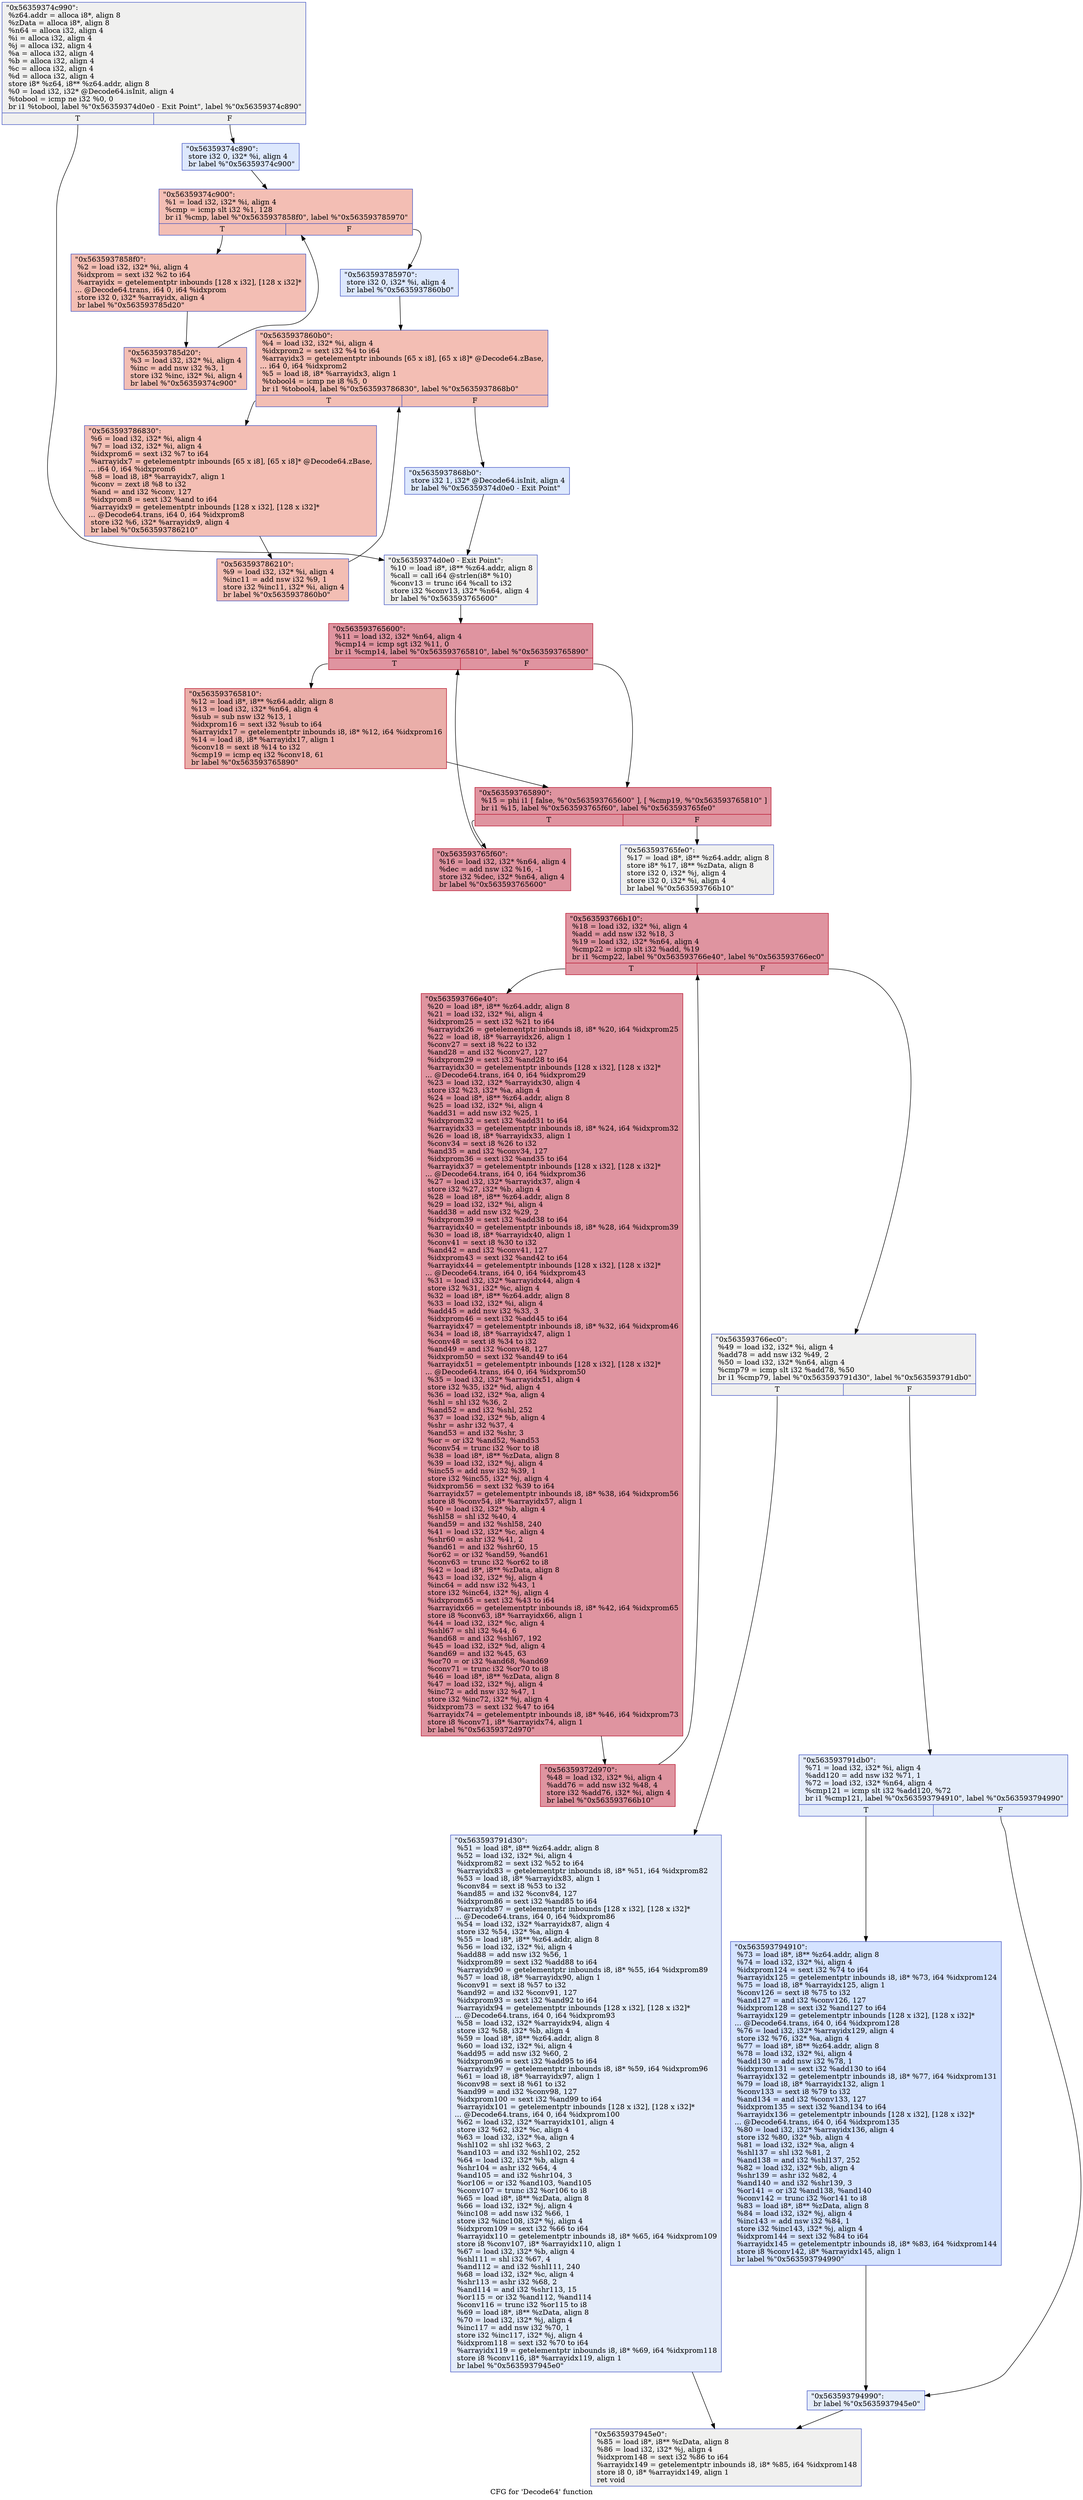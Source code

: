 digraph "CFG for 'Decode64' function" {
	label="CFG for 'Decode64' function";

	Node0x56359374c990 [shape=record,color="#3d50c3ff", style=filled, fillcolor="#dedcdb70",label="{\"0x56359374c990\":\l  %z64.addr = alloca i8*, align 8\l  %zData = alloca i8*, align 8\l  %n64 = alloca i32, align 4\l  %i = alloca i32, align 4\l  %j = alloca i32, align 4\l  %a = alloca i32, align 4\l  %b = alloca i32, align 4\l  %c = alloca i32, align 4\l  %d = alloca i32, align 4\l  store i8* %z64, i8** %z64.addr, align 8\l  %0 = load i32, i32* @Decode64.isInit, align 4\l  %tobool = icmp ne i32 %0, 0\l  br i1 %tobool, label %\"0x56359374d0e0 - Exit Point\", label %\"0x56359374c890\"\l|{<s0>T|<s1>F}}"];
	Node0x56359374c990:s0 -> Node0x56359374d0e0;
	Node0x56359374c990:s1 -> Node0x56359374c890;
	Node0x56359374c890 [shape=record,color="#3d50c3ff", style=filled, fillcolor="#b2ccfb70",label="{\"0x56359374c890\":                                 \l  store i32 0, i32* %i, align 4\l  br label %\"0x56359374c900\"\l}"];
	Node0x56359374c890 -> Node0x56359374c900;
	Node0x56359374c900 [shape=record,color="#3d50c3ff", style=filled, fillcolor="#e36c5570",label="{\"0x56359374c900\":                                 \l  %1 = load i32, i32* %i, align 4\l  %cmp = icmp slt i32 %1, 128\l  br i1 %cmp, label %\"0x5635937858f0\", label %\"0x563593785970\"\l|{<s0>T|<s1>F}}"];
	Node0x56359374c900:s0 -> Node0x5635937858f0;
	Node0x56359374c900:s1 -> Node0x563593785970;
	Node0x5635937858f0 [shape=record,color="#3d50c3ff", style=filled, fillcolor="#e36c5570",label="{\"0x5635937858f0\":                                 \l  %2 = load i32, i32* %i, align 4\l  %idxprom = sext i32 %2 to i64\l  %arrayidx = getelementptr inbounds [128 x i32], [128 x i32]*\l... @Decode64.trans, i64 0, i64 %idxprom\l  store i32 0, i32* %arrayidx, align 4\l  br label %\"0x563593785d20\"\l}"];
	Node0x5635937858f0 -> Node0x563593785d20;
	Node0x563593785d20 [shape=record,color="#3d50c3ff", style=filled, fillcolor="#e36c5570",label="{\"0x563593785d20\":                                 \l  %3 = load i32, i32* %i, align 4\l  %inc = add nsw i32 %3, 1\l  store i32 %inc, i32* %i, align 4\l  br label %\"0x56359374c900\"\l}"];
	Node0x563593785d20 -> Node0x56359374c900;
	Node0x563593785970 [shape=record,color="#3d50c3ff", style=filled, fillcolor="#b2ccfb70",label="{\"0x563593785970\":                                 \l  store i32 0, i32* %i, align 4\l  br label %\"0x5635937860b0\"\l}"];
	Node0x563593785970 -> Node0x5635937860b0;
	Node0x5635937860b0 [shape=record,color="#3d50c3ff", style=filled, fillcolor="#e36c5570",label="{\"0x5635937860b0\":                                 \l  %4 = load i32, i32* %i, align 4\l  %idxprom2 = sext i32 %4 to i64\l  %arrayidx3 = getelementptr inbounds [65 x i8], [65 x i8]* @Decode64.zBase,\l... i64 0, i64 %idxprom2\l  %5 = load i8, i8* %arrayidx3, align 1\l  %tobool4 = icmp ne i8 %5, 0\l  br i1 %tobool4, label %\"0x563593786830\", label %\"0x5635937868b0\"\l|{<s0>T|<s1>F}}"];
	Node0x5635937860b0:s0 -> Node0x563593786830;
	Node0x5635937860b0:s1 -> Node0x5635937868b0;
	Node0x563593786830 [shape=record,color="#3d50c3ff", style=filled, fillcolor="#e36c5570",label="{\"0x563593786830\":                                 \l  %6 = load i32, i32* %i, align 4\l  %7 = load i32, i32* %i, align 4\l  %idxprom6 = sext i32 %7 to i64\l  %arrayidx7 = getelementptr inbounds [65 x i8], [65 x i8]* @Decode64.zBase,\l... i64 0, i64 %idxprom6\l  %8 = load i8, i8* %arrayidx7, align 1\l  %conv = zext i8 %8 to i32\l  %and = and i32 %conv, 127\l  %idxprom8 = sext i32 %and to i64\l  %arrayidx9 = getelementptr inbounds [128 x i32], [128 x i32]*\l... @Decode64.trans, i64 0, i64 %idxprom8\l  store i32 %6, i32* %arrayidx9, align 4\l  br label %\"0x563593786210\"\l}"];
	Node0x563593786830 -> Node0x563593786210;
	Node0x563593786210 [shape=record,color="#3d50c3ff", style=filled, fillcolor="#e36c5570",label="{\"0x563593786210\":                                 \l  %9 = load i32, i32* %i, align 4\l  %inc11 = add nsw i32 %9, 1\l  store i32 %inc11, i32* %i, align 4\l  br label %\"0x5635937860b0\"\l}"];
	Node0x563593786210 -> Node0x5635937860b0;
	Node0x5635937868b0 [shape=record,color="#3d50c3ff", style=filled, fillcolor="#b2ccfb70",label="{\"0x5635937868b0\":                                 \l  store i32 1, i32* @Decode64.isInit, align 4\l  br label %\"0x56359374d0e0 - Exit Point\"\l}"];
	Node0x5635937868b0 -> Node0x56359374d0e0;
	Node0x56359374d0e0 [shape=record,color="#3d50c3ff", style=filled, fillcolor="#dedcdb70",label="{\"0x56359374d0e0 - Exit Point\":                    \l  %10 = load i8*, i8** %z64.addr, align 8\l  %call = call i64 @strlen(i8* %10)\l  %conv13 = trunc i64 %call to i32\l  store i32 %conv13, i32* %n64, align 4\l  br label %\"0x563593765600\"\l}"];
	Node0x56359374d0e0 -> Node0x563593765600;
	Node0x563593765600 [shape=record,color="#b70d28ff", style=filled, fillcolor="#b70d2870",label="{\"0x563593765600\":                                 \l  %11 = load i32, i32* %n64, align 4\l  %cmp14 = icmp sgt i32 %11, 0\l  br i1 %cmp14, label %\"0x563593765810\", label %\"0x563593765890\"\l|{<s0>T|<s1>F}}"];
	Node0x563593765600:s0 -> Node0x563593765810;
	Node0x563593765600:s1 -> Node0x563593765890;
	Node0x563593765810 [shape=record,color="#b70d28ff", style=filled, fillcolor="#d0473d70",label="{\"0x563593765810\":                                 \l  %12 = load i8*, i8** %z64.addr, align 8\l  %13 = load i32, i32* %n64, align 4\l  %sub = sub nsw i32 %13, 1\l  %idxprom16 = sext i32 %sub to i64\l  %arrayidx17 = getelementptr inbounds i8, i8* %12, i64 %idxprom16\l  %14 = load i8, i8* %arrayidx17, align 1\l  %conv18 = sext i8 %14 to i32\l  %cmp19 = icmp eq i32 %conv18, 61\l  br label %\"0x563593765890\"\l}"];
	Node0x563593765810 -> Node0x563593765890;
	Node0x563593765890 [shape=record,color="#b70d28ff", style=filled, fillcolor="#b70d2870",label="{\"0x563593765890\":                                 \l  %15 = phi i1 [ false, %\"0x563593765600\" ], [ %cmp19, %\"0x563593765810\" ]\l  br i1 %15, label %\"0x563593765f60\", label %\"0x563593765fe0\"\l|{<s0>T|<s1>F}}"];
	Node0x563593765890:s0 -> Node0x563593765f60;
	Node0x563593765890:s1 -> Node0x563593765fe0;
	Node0x563593765f60 [shape=record,color="#b70d28ff", style=filled, fillcolor="#b70d2870",label="{\"0x563593765f60\":                                 \l  %16 = load i32, i32* %n64, align 4\l  %dec = add nsw i32 %16, -1\l  store i32 %dec, i32* %n64, align 4\l  br label %\"0x563593765600\"\l}"];
	Node0x563593765f60 -> Node0x563593765600;
	Node0x563593765fe0 [shape=record,color="#3d50c3ff", style=filled, fillcolor="#dedcdb70",label="{\"0x563593765fe0\":                                 \l  %17 = load i8*, i8** %z64.addr, align 8\l  store i8* %17, i8** %zData, align 8\l  store i32 0, i32* %j, align 4\l  store i32 0, i32* %i, align 4\l  br label %\"0x563593766b10\"\l}"];
	Node0x563593765fe0 -> Node0x563593766b10;
	Node0x563593766b10 [shape=record,color="#b70d28ff", style=filled, fillcolor="#b70d2870",label="{\"0x563593766b10\":                                 \l  %18 = load i32, i32* %i, align 4\l  %add = add nsw i32 %18, 3\l  %19 = load i32, i32* %n64, align 4\l  %cmp22 = icmp slt i32 %add, %19\l  br i1 %cmp22, label %\"0x563593766e40\", label %\"0x563593766ec0\"\l|{<s0>T|<s1>F}}"];
	Node0x563593766b10:s0 -> Node0x563593766e40;
	Node0x563593766b10:s1 -> Node0x563593766ec0;
	Node0x563593766e40 [shape=record,color="#b70d28ff", style=filled, fillcolor="#b70d2870",label="{\"0x563593766e40\":                                 \l  %20 = load i8*, i8** %z64.addr, align 8\l  %21 = load i32, i32* %i, align 4\l  %idxprom25 = sext i32 %21 to i64\l  %arrayidx26 = getelementptr inbounds i8, i8* %20, i64 %idxprom25\l  %22 = load i8, i8* %arrayidx26, align 1\l  %conv27 = sext i8 %22 to i32\l  %and28 = and i32 %conv27, 127\l  %idxprom29 = sext i32 %and28 to i64\l  %arrayidx30 = getelementptr inbounds [128 x i32], [128 x i32]*\l... @Decode64.trans, i64 0, i64 %idxprom29\l  %23 = load i32, i32* %arrayidx30, align 4\l  store i32 %23, i32* %a, align 4\l  %24 = load i8*, i8** %z64.addr, align 8\l  %25 = load i32, i32* %i, align 4\l  %add31 = add nsw i32 %25, 1\l  %idxprom32 = sext i32 %add31 to i64\l  %arrayidx33 = getelementptr inbounds i8, i8* %24, i64 %idxprom32\l  %26 = load i8, i8* %arrayidx33, align 1\l  %conv34 = sext i8 %26 to i32\l  %and35 = and i32 %conv34, 127\l  %idxprom36 = sext i32 %and35 to i64\l  %arrayidx37 = getelementptr inbounds [128 x i32], [128 x i32]*\l... @Decode64.trans, i64 0, i64 %idxprom36\l  %27 = load i32, i32* %arrayidx37, align 4\l  store i32 %27, i32* %b, align 4\l  %28 = load i8*, i8** %z64.addr, align 8\l  %29 = load i32, i32* %i, align 4\l  %add38 = add nsw i32 %29, 2\l  %idxprom39 = sext i32 %add38 to i64\l  %arrayidx40 = getelementptr inbounds i8, i8* %28, i64 %idxprom39\l  %30 = load i8, i8* %arrayidx40, align 1\l  %conv41 = sext i8 %30 to i32\l  %and42 = and i32 %conv41, 127\l  %idxprom43 = sext i32 %and42 to i64\l  %arrayidx44 = getelementptr inbounds [128 x i32], [128 x i32]*\l... @Decode64.trans, i64 0, i64 %idxprom43\l  %31 = load i32, i32* %arrayidx44, align 4\l  store i32 %31, i32* %c, align 4\l  %32 = load i8*, i8** %z64.addr, align 8\l  %33 = load i32, i32* %i, align 4\l  %add45 = add nsw i32 %33, 3\l  %idxprom46 = sext i32 %add45 to i64\l  %arrayidx47 = getelementptr inbounds i8, i8* %32, i64 %idxprom46\l  %34 = load i8, i8* %arrayidx47, align 1\l  %conv48 = sext i8 %34 to i32\l  %and49 = and i32 %conv48, 127\l  %idxprom50 = sext i32 %and49 to i64\l  %arrayidx51 = getelementptr inbounds [128 x i32], [128 x i32]*\l... @Decode64.trans, i64 0, i64 %idxprom50\l  %35 = load i32, i32* %arrayidx51, align 4\l  store i32 %35, i32* %d, align 4\l  %36 = load i32, i32* %a, align 4\l  %shl = shl i32 %36, 2\l  %and52 = and i32 %shl, 252\l  %37 = load i32, i32* %b, align 4\l  %shr = ashr i32 %37, 4\l  %and53 = and i32 %shr, 3\l  %or = or i32 %and52, %and53\l  %conv54 = trunc i32 %or to i8\l  %38 = load i8*, i8** %zData, align 8\l  %39 = load i32, i32* %j, align 4\l  %inc55 = add nsw i32 %39, 1\l  store i32 %inc55, i32* %j, align 4\l  %idxprom56 = sext i32 %39 to i64\l  %arrayidx57 = getelementptr inbounds i8, i8* %38, i64 %idxprom56\l  store i8 %conv54, i8* %arrayidx57, align 1\l  %40 = load i32, i32* %b, align 4\l  %shl58 = shl i32 %40, 4\l  %and59 = and i32 %shl58, 240\l  %41 = load i32, i32* %c, align 4\l  %shr60 = ashr i32 %41, 2\l  %and61 = and i32 %shr60, 15\l  %or62 = or i32 %and59, %and61\l  %conv63 = trunc i32 %or62 to i8\l  %42 = load i8*, i8** %zData, align 8\l  %43 = load i32, i32* %j, align 4\l  %inc64 = add nsw i32 %43, 1\l  store i32 %inc64, i32* %j, align 4\l  %idxprom65 = sext i32 %43 to i64\l  %arrayidx66 = getelementptr inbounds i8, i8* %42, i64 %idxprom65\l  store i8 %conv63, i8* %arrayidx66, align 1\l  %44 = load i32, i32* %c, align 4\l  %shl67 = shl i32 %44, 6\l  %and68 = and i32 %shl67, 192\l  %45 = load i32, i32* %d, align 4\l  %and69 = and i32 %45, 63\l  %or70 = or i32 %and68, %and69\l  %conv71 = trunc i32 %or70 to i8\l  %46 = load i8*, i8** %zData, align 8\l  %47 = load i32, i32* %j, align 4\l  %inc72 = add nsw i32 %47, 1\l  store i32 %inc72, i32* %j, align 4\l  %idxprom73 = sext i32 %47 to i64\l  %arrayidx74 = getelementptr inbounds i8, i8* %46, i64 %idxprom73\l  store i8 %conv71, i8* %arrayidx74, align 1\l  br label %\"0x56359372d970\"\l}"];
	Node0x563593766e40 -> Node0x56359372d970;
	Node0x56359372d970 [shape=record,color="#b70d28ff", style=filled, fillcolor="#b70d2870",label="{\"0x56359372d970\":                                 \l  %48 = load i32, i32* %i, align 4\l  %add76 = add nsw i32 %48, 4\l  store i32 %add76, i32* %i, align 4\l  br label %\"0x563593766b10\"\l}"];
	Node0x56359372d970 -> Node0x563593766b10;
	Node0x563593766ec0 [shape=record,color="#3d50c3ff", style=filled, fillcolor="#dedcdb70",label="{\"0x563593766ec0\":                                 \l  %49 = load i32, i32* %i, align 4\l  %add78 = add nsw i32 %49, 2\l  %50 = load i32, i32* %n64, align 4\l  %cmp79 = icmp slt i32 %add78, %50\l  br i1 %cmp79, label %\"0x563593791d30\", label %\"0x563593791db0\"\l|{<s0>T|<s1>F}}"];
	Node0x563593766ec0:s0 -> Node0x563593791d30;
	Node0x563593766ec0:s1 -> Node0x563593791db0;
	Node0x563593791d30 [shape=record,color="#3d50c3ff", style=filled, fillcolor="#c1d4f470",label="{\"0x563593791d30\":                                 \l  %51 = load i8*, i8** %z64.addr, align 8\l  %52 = load i32, i32* %i, align 4\l  %idxprom82 = sext i32 %52 to i64\l  %arrayidx83 = getelementptr inbounds i8, i8* %51, i64 %idxprom82\l  %53 = load i8, i8* %arrayidx83, align 1\l  %conv84 = sext i8 %53 to i32\l  %and85 = and i32 %conv84, 127\l  %idxprom86 = sext i32 %and85 to i64\l  %arrayidx87 = getelementptr inbounds [128 x i32], [128 x i32]*\l... @Decode64.trans, i64 0, i64 %idxprom86\l  %54 = load i32, i32* %arrayidx87, align 4\l  store i32 %54, i32* %a, align 4\l  %55 = load i8*, i8** %z64.addr, align 8\l  %56 = load i32, i32* %i, align 4\l  %add88 = add nsw i32 %56, 1\l  %idxprom89 = sext i32 %add88 to i64\l  %arrayidx90 = getelementptr inbounds i8, i8* %55, i64 %idxprom89\l  %57 = load i8, i8* %arrayidx90, align 1\l  %conv91 = sext i8 %57 to i32\l  %and92 = and i32 %conv91, 127\l  %idxprom93 = sext i32 %and92 to i64\l  %arrayidx94 = getelementptr inbounds [128 x i32], [128 x i32]*\l... @Decode64.trans, i64 0, i64 %idxprom93\l  %58 = load i32, i32* %arrayidx94, align 4\l  store i32 %58, i32* %b, align 4\l  %59 = load i8*, i8** %z64.addr, align 8\l  %60 = load i32, i32* %i, align 4\l  %add95 = add nsw i32 %60, 2\l  %idxprom96 = sext i32 %add95 to i64\l  %arrayidx97 = getelementptr inbounds i8, i8* %59, i64 %idxprom96\l  %61 = load i8, i8* %arrayidx97, align 1\l  %conv98 = sext i8 %61 to i32\l  %and99 = and i32 %conv98, 127\l  %idxprom100 = sext i32 %and99 to i64\l  %arrayidx101 = getelementptr inbounds [128 x i32], [128 x i32]*\l... @Decode64.trans, i64 0, i64 %idxprom100\l  %62 = load i32, i32* %arrayidx101, align 4\l  store i32 %62, i32* %c, align 4\l  %63 = load i32, i32* %a, align 4\l  %shl102 = shl i32 %63, 2\l  %and103 = and i32 %shl102, 252\l  %64 = load i32, i32* %b, align 4\l  %shr104 = ashr i32 %64, 4\l  %and105 = and i32 %shr104, 3\l  %or106 = or i32 %and103, %and105\l  %conv107 = trunc i32 %or106 to i8\l  %65 = load i8*, i8** %zData, align 8\l  %66 = load i32, i32* %j, align 4\l  %inc108 = add nsw i32 %66, 1\l  store i32 %inc108, i32* %j, align 4\l  %idxprom109 = sext i32 %66 to i64\l  %arrayidx110 = getelementptr inbounds i8, i8* %65, i64 %idxprom109\l  store i8 %conv107, i8* %arrayidx110, align 1\l  %67 = load i32, i32* %b, align 4\l  %shl111 = shl i32 %67, 4\l  %and112 = and i32 %shl111, 240\l  %68 = load i32, i32* %c, align 4\l  %shr113 = ashr i32 %68, 2\l  %and114 = and i32 %shr113, 15\l  %or115 = or i32 %and112, %and114\l  %conv116 = trunc i32 %or115 to i8\l  %69 = load i8*, i8** %zData, align 8\l  %70 = load i32, i32* %j, align 4\l  %inc117 = add nsw i32 %70, 1\l  store i32 %inc117, i32* %j, align 4\l  %idxprom118 = sext i32 %70 to i64\l  %arrayidx119 = getelementptr inbounds i8, i8* %69, i64 %idxprom118\l  store i8 %conv116, i8* %arrayidx119, align 1\l  br label %\"0x5635937945e0\"\l}"];
	Node0x563593791d30 -> Node0x5635937945e0;
	Node0x563593791db0 [shape=record,color="#3d50c3ff", style=filled, fillcolor="#c1d4f470",label="{\"0x563593791db0\":                                 \l  %71 = load i32, i32* %i, align 4\l  %add120 = add nsw i32 %71, 1\l  %72 = load i32, i32* %n64, align 4\l  %cmp121 = icmp slt i32 %add120, %72\l  br i1 %cmp121, label %\"0x563593794910\", label %\"0x563593794990\"\l|{<s0>T|<s1>F}}"];
	Node0x563593791db0:s0 -> Node0x563593794910;
	Node0x563593791db0:s1 -> Node0x563593794990;
	Node0x563593794910 [shape=record,color="#3d50c3ff", style=filled, fillcolor="#a1c0ff70",label="{\"0x563593794910\":                                 \l  %73 = load i8*, i8** %z64.addr, align 8\l  %74 = load i32, i32* %i, align 4\l  %idxprom124 = sext i32 %74 to i64\l  %arrayidx125 = getelementptr inbounds i8, i8* %73, i64 %idxprom124\l  %75 = load i8, i8* %arrayidx125, align 1\l  %conv126 = sext i8 %75 to i32\l  %and127 = and i32 %conv126, 127\l  %idxprom128 = sext i32 %and127 to i64\l  %arrayidx129 = getelementptr inbounds [128 x i32], [128 x i32]*\l... @Decode64.trans, i64 0, i64 %idxprom128\l  %76 = load i32, i32* %arrayidx129, align 4\l  store i32 %76, i32* %a, align 4\l  %77 = load i8*, i8** %z64.addr, align 8\l  %78 = load i32, i32* %i, align 4\l  %add130 = add nsw i32 %78, 1\l  %idxprom131 = sext i32 %add130 to i64\l  %arrayidx132 = getelementptr inbounds i8, i8* %77, i64 %idxprom131\l  %79 = load i8, i8* %arrayidx132, align 1\l  %conv133 = sext i8 %79 to i32\l  %and134 = and i32 %conv133, 127\l  %idxprom135 = sext i32 %and134 to i64\l  %arrayidx136 = getelementptr inbounds [128 x i32], [128 x i32]*\l... @Decode64.trans, i64 0, i64 %idxprom135\l  %80 = load i32, i32* %arrayidx136, align 4\l  store i32 %80, i32* %b, align 4\l  %81 = load i32, i32* %a, align 4\l  %shl137 = shl i32 %81, 2\l  %and138 = and i32 %shl137, 252\l  %82 = load i32, i32* %b, align 4\l  %shr139 = ashr i32 %82, 4\l  %and140 = and i32 %shr139, 3\l  %or141 = or i32 %and138, %and140\l  %conv142 = trunc i32 %or141 to i8\l  %83 = load i8*, i8** %zData, align 8\l  %84 = load i32, i32* %j, align 4\l  %inc143 = add nsw i32 %84, 1\l  store i32 %inc143, i32* %j, align 4\l  %idxprom144 = sext i32 %84 to i64\l  %arrayidx145 = getelementptr inbounds i8, i8* %83, i64 %idxprom144\l  store i8 %conv142, i8* %arrayidx145, align 1\l  br label %\"0x563593794990\"\l}"];
	Node0x563593794910 -> Node0x563593794990;
	Node0x563593794990 [shape=record,color="#3d50c3ff", style=filled, fillcolor="#c1d4f470",label="{\"0x563593794990\":                                 \l  br label %\"0x5635937945e0\"\l}"];
	Node0x563593794990 -> Node0x5635937945e0;
	Node0x5635937945e0 [shape=record,color="#3d50c3ff", style=filled, fillcolor="#dedcdb70",label="{\"0x5635937945e0\":                                 \l  %85 = load i8*, i8** %zData, align 8\l  %86 = load i32, i32* %j, align 4\l  %idxprom148 = sext i32 %86 to i64\l  %arrayidx149 = getelementptr inbounds i8, i8* %85, i64 %idxprom148\l  store i8 0, i8* %arrayidx149, align 1\l  ret void\l}"];
}

